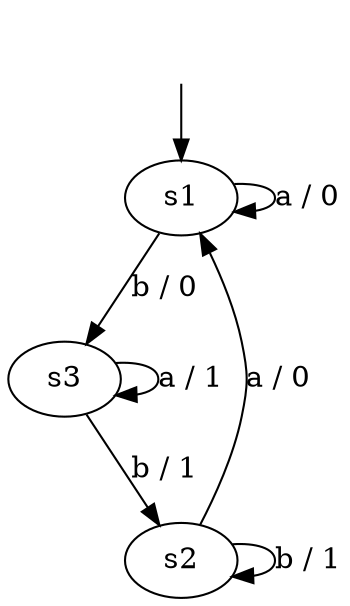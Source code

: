digraph non_distinguishable {
	s1 -> s1 [label="a / 0"];
	s2 -> s1 [label="a / 0"];
	s3 -> s3 [label="a / 1"];

	s1 -> s3 [label="b / 0"];
	s2 -> s2 [label="b / 1"];
	s3 -> s2 [label="b / 1"];
	__start0 [label="" shape="none"];
	__start0 -> s1;
}
